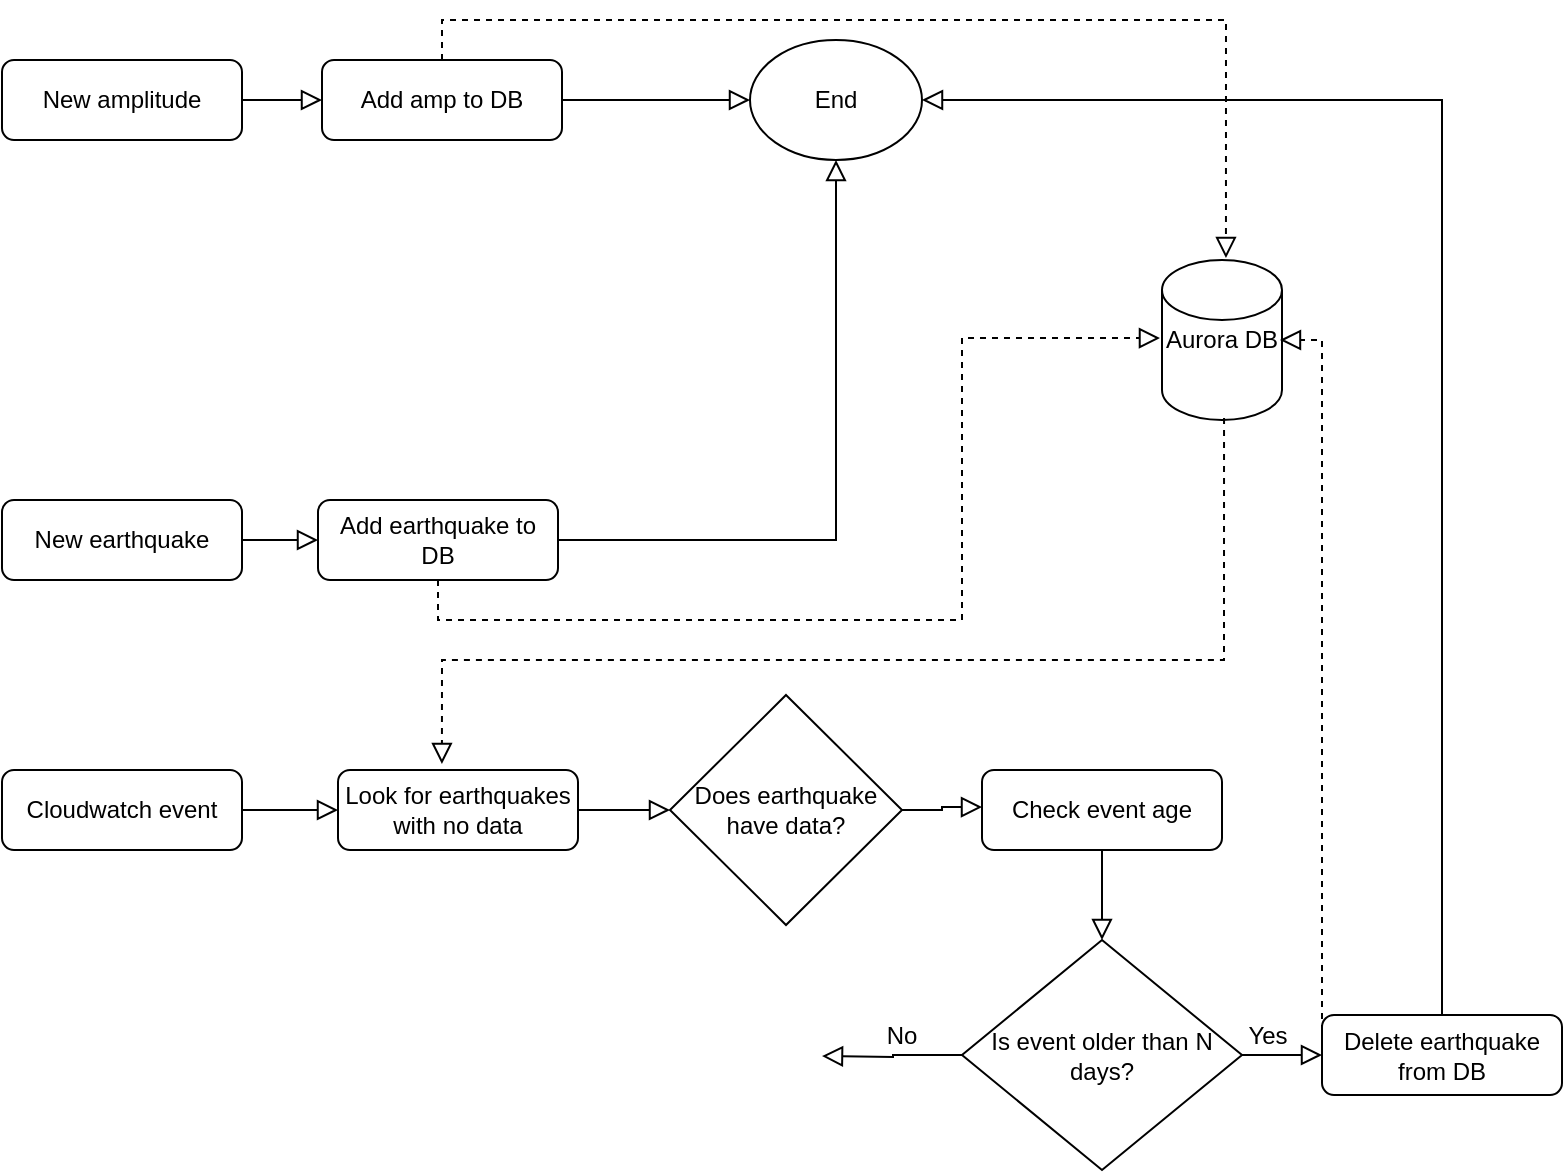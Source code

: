 <mxfile version="13.6.2" type="github">
  <diagram id="C5RBs43oDa-KdzZeNtuy" name="Page-1">
    <mxGraphModel dx="996" dy="741" grid="1" gridSize="10" guides="1" tooltips="1" connect="1" arrows="1" fold="1" page="1" pageScale="1" pageWidth="827" pageHeight="1169" math="0" shadow="0">
      <root>
        <mxCell id="WIyWlLk6GJQsqaUBKTNV-0" />
        <mxCell id="WIyWlLk6GJQsqaUBKTNV-1" parent="WIyWlLk6GJQsqaUBKTNV-0" />
        <mxCell id="WIyWlLk6GJQsqaUBKTNV-2" value="" style="rounded=0;html=1;jettySize=auto;orthogonalLoop=1;fontSize=11;endArrow=block;endFill=0;endSize=8;strokeWidth=1;shadow=0;labelBackgroundColor=none;edgeStyle=orthogonalEdgeStyle;exitX=1;exitY=0.5;exitDx=0;exitDy=0;entryX=0;entryY=0.5;entryDx=0;entryDy=0;" parent="WIyWlLk6GJQsqaUBKTNV-1" source="WIyWlLk6GJQsqaUBKTNV-3" target="w5Hn84-BvLbTgkOhz-22-0" edge="1">
          <mxGeometry relative="1" as="geometry">
            <mxPoint x="150" y="150" as="targetPoint" />
          </mxGeometry>
        </mxCell>
        <mxCell id="WIyWlLk6GJQsqaUBKTNV-3" value="New amplitude" style="rounded=1;whiteSpace=wrap;html=1;fontSize=12;glass=0;strokeWidth=1;shadow=0;" parent="WIyWlLk6GJQsqaUBKTNV-1" vertex="1">
          <mxGeometry x="40" y="40" width="120" height="40" as="geometry" />
        </mxCell>
        <mxCell id="WIyWlLk6GJQsqaUBKTNV-9" value="Yes" style="edgeStyle=orthogonalEdgeStyle;rounded=0;html=1;jettySize=auto;orthogonalLoop=1;fontSize=11;endArrow=block;endFill=0;endSize=8;strokeWidth=1;shadow=0;labelBackgroundColor=none;" parent="WIyWlLk6GJQsqaUBKTNV-1" target="WIyWlLk6GJQsqaUBKTNV-12" edge="1">
          <mxGeometry y="10" relative="1" as="geometry">
            <mxPoint as="offset" />
            <mxPoint x="270" y="330" as="sourcePoint" />
          </mxGeometry>
        </mxCell>
        <mxCell id="w5Hn84-BvLbTgkOhz-22-0" value="Add amp to DB" style="rounded=1;whiteSpace=wrap;html=1;fontSize=12;glass=0;strokeWidth=1;shadow=0;" vertex="1" parent="WIyWlLk6GJQsqaUBKTNV-1">
          <mxGeometry x="200" y="40" width="120" height="40" as="geometry" />
        </mxCell>
        <mxCell id="w5Hn84-BvLbTgkOhz-22-2" value="Aurora DB" style="shape=cylinder2;whiteSpace=wrap;html=1;boundedLbl=1;backgroundOutline=1;size=15;" vertex="1" parent="WIyWlLk6GJQsqaUBKTNV-1">
          <mxGeometry x="620" y="140" width="60" height="80" as="geometry" />
        </mxCell>
        <mxCell id="w5Hn84-BvLbTgkOhz-22-4" value="" style="edgeStyle=orthogonalEdgeStyle;rounded=0;html=1;jettySize=auto;orthogonalLoop=1;fontSize=11;endArrow=block;endFill=0;endSize=8;strokeWidth=1;shadow=0;labelBackgroundColor=none;exitX=0.5;exitY=0;exitDx=0;exitDy=0;entryX=0.533;entryY=-0.012;entryDx=0;entryDy=0;entryPerimeter=0;dashed=1;" edge="1" parent="WIyWlLk6GJQsqaUBKTNV-1" source="w5Hn84-BvLbTgkOhz-22-0" target="w5Hn84-BvLbTgkOhz-22-2">
          <mxGeometry y="10" relative="1" as="geometry">
            <mxPoint as="offset" />
            <mxPoint x="450" y="260" as="sourcePoint" />
            <mxPoint x="580" y="200" as="targetPoint" />
          </mxGeometry>
        </mxCell>
        <mxCell id="w5Hn84-BvLbTgkOhz-22-5" value="End" style="ellipse;whiteSpace=wrap;html=1;" vertex="1" parent="WIyWlLk6GJQsqaUBKTNV-1">
          <mxGeometry x="414" y="30" width="86" height="60" as="geometry" />
        </mxCell>
        <mxCell id="w5Hn84-BvLbTgkOhz-22-7" value="" style="rounded=0;html=1;jettySize=auto;orthogonalLoop=1;fontSize=11;endArrow=block;endFill=0;endSize=8;strokeWidth=1;shadow=0;labelBackgroundColor=none;edgeStyle=orthogonalEdgeStyle;exitX=1;exitY=0.5;exitDx=0;exitDy=0;entryX=0;entryY=0.5;entryDx=0;entryDy=0;" edge="1" parent="WIyWlLk6GJQsqaUBKTNV-1" source="w5Hn84-BvLbTgkOhz-22-0" target="w5Hn84-BvLbTgkOhz-22-5">
          <mxGeometry relative="1" as="geometry">
            <mxPoint x="360" y="59.5" as="sourcePoint" />
            <mxPoint x="400" y="59.5" as="targetPoint" />
          </mxGeometry>
        </mxCell>
        <mxCell id="w5Hn84-BvLbTgkOhz-22-8" value="New earthquake" style="rounded=1;whiteSpace=wrap;html=1;fontSize=12;glass=0;strokeWidth=1;shadow=0;" vertex="1" parent="WIyWlLk6GJQsqaUBKTNV-1">
          <mxGeometry x="40" y="260" width="120" height="40" as="geometry" />
        </mxCell>
        <mxCell id="w5Hn84-BvLbTgkOhz-22-9" value="Add earthquake to DB" style="rounded=1;whiteSpace=wrap;html=1;fontSize=12;glass=0;strokeWidth=1;shadow=0;" vertex="1" parent="WIyWlLk6GJQsqaUBKTNV-1">
          <mxGeometry x="198" y="260" width="120" height="40" as="geometry" />
        </mxCell>
        <mxCell id="w5Hn84-BvLbTgkOhz-22-10" value="" style="edgeStyle=orthogonalEdgeStyle;rounded=0;html=1;jettySize=auto;orthogonalLoop=1;fontSize=11;endArrow=block;endFill=0;endSize=8;strokeWidth=1;shadow=0;labelBackgroundColor=none;entryX=-0.017;entryY=0.488;entryDx=0;entryDy=0;entryPerimeter=0;dashed=1;exitX=0.5;exitY=1;exitDx=0;exitDy=0;" edge="1" parent="WIyWlLk6GJQsqaUBKTNV-1" source="w5Hn84-BvLbTgkOhz-22-9" target="w5Hn84-BvLbTgkOhz-22-2">
          <mxGeometry y="10" relative="1" as="geometry">
            <mxPoint as="offset" />
            <mxPoint x="258" y="310" as="sourcePoint" />
            <mxPoint x="310" y="249.04" as="targetPoint" />
            <Array as="points">
              <mxPoint x="258" y="320" />
              <mxPoint x="520" y="320" />
              <mxPoint x="520" y="179" />
            </Array>
          </mxGeometry>
        </mxCell>
        <mxCell id="w5Hn84-BvLbTgkOhz-22-11" value="" style="rounded=0;html=1;jettySize=auto;orthogonalLoop=1;fontSize=11;endArrow=block;endFill=0;endSize=8;strokeWidth=1;shadow=0;labelBackgroundColor=none;edgeStyle=orthogonalEdgeStyle;exitX=1;exitY=0.5;exitDx=0;exitDy=0;entryX=0;entryY=0.5;entryDx=0;entryDy=0;" edge="1" parent="WIyWlLk6GJQsqaUBKTNV-1" source="w5Hn84-BvLbTgkOhz-22-8" target="w5Hn84-BvLbTgkOhz-22-9">
          <mxGeometry relative="1" as="geometry">
            <mxPoint x="170" y="279.5" as="sourcePoint" />
            <mxPoint x="180" y="330" as="targetPoint" />
          </mxGeometry>
        </mxCell>
        <mxCell id="w5Hn84-BvLbTgkOhz-22-12" value="" style="rounded=0;html=1;jettySize=auto;orthogonalLoop=1;fontSize=11;endArrow=block;endFill=0;endSize=8;strokeWidth=1;shadow=0;labelBackgroundColor=none;edgeStyle=orthogonalEdgeStyle;exitX=1;exitY=0.5;exitDx=0;exitDy=0;entryX=0.5;entryY=1;entryDx=0;entryDy=0;" edge="1" parent="WIyWlLk6GJQsqaUBKTNV-1" source="w5Hn84-BvLbTgkOhz-22-9" target="w5Hn84-BvLbTgkOhz-22-5">
          <mxGeometry relative="1" as="geometry">
            <mxPoint x="360" y="279.5" as="sourcePoint" />
            <mxPoint x="454" y="279.5" as="targetPoint" />
          </mxGeometry>
        </mxCell>
        <mxCell id="w5Hn84-BvLbTgkOhz-22-13" value="Cloudwatch event" style="rounded=1;whiteSpace=wrap;html=1;fontSize=12;glass=0;strokeWidth=1;shadow=0;" vertex="1" parent="WIyWlLk6GJQsqaUBKTNV-1">
          <mxGeometry x="40" y="395" width="120" height="40" as="geometry" />
        </mxCell>
        <mxCell id="w5Hn84-BvLbTgkOhz-22-14" value="" style="rounded=0;html=1;jettySize=auto;orthogonalLoop=1;fontSize=11;endArrow=block;endFill=0;endSize=8;strokeWidth=1;shadow=0;labelBackgroundColor=none;edgeStyle=orthogonalEdgeStyle;exitX=1;exitY=0.5;exitDx=0;exitDy=0;entryX=0;entryY=0.5;entryDx=0;entryDy=0;" edge="1" parent="WIyWlLk6GJQsqaUBKTNV-1" source="w5Hn84-BvLbTgkOhz-22-13" target="w5Hn84-BvLbTgkOhz-22-15">
          <mxGeometry relative="1" as="geometry">
            <mxPoint x="170" y="414.5" as="sourcePoint" />
            <mxPoint x="200" y="415" as="targetPoint" />
          </mxGeometry>
        </mxCell>
        <mxCell id="w5Hn84-BvLbTgkOhz-22-15" value="Look for earthquakes with no data" style="rounded=1;whiteSpace=wrap;html=1;fontSize=12;glass=0;strokeWidth=1;shadow=0;" vertex="1" parent="WIyWlLk6GJQsqaUBKTNV-1">
          <mxGeometry x="208" y="395" width="120" height="40" as="geometry" />
        </mxCell>
        <mxCell id="w5Hn84-BvLbTgkOhz-22-18" value="Does earthquake have data?" style="rhombus;whiteSpace=wrap;html=1;" vertex="1" parent="WIyWlLk6GJQsqaUBKTNV-1">
          <mxGeometry x="374" y="357.5" width="116" height="115" as="geometry" />
        </mxCell>
        <mxCell id="w5Hn84-BvLbTgkOhz-22-19" value="" style="rounded=0;html=1;jettySize=auto;orthogonalLoop=1;fontSize=11;endArrow=block;endFill=0;endSize=8;strokeWidth=1;shadow=0;labelBackgroundColor=none;edgeStyle=orthogonalEdgeStyle;exitX=0.517;exitY=0.988;exitDx=0;exitDy=0;exitPerimeter=0;entryX=0.433;entryY=-0.075;entryDx=0;entryDy=0;entryPerimeter=0;dashed=1;" edge="1" parent="WIyWlLk6GJQsqaUBKTNV-1" source="w5Hn84-BvLbTgkOhz-22-2" target="w5Hn84-BvLbTgkOhz-22-15">
          <mxGeometry relative="1" as="geometry">
            <mxPoint x="780" y="350" as="sourcePoint" />
            <mxPoint x="260" y="310" as="targetPoint" />
            <Array as="points">
              <mxPoint x="651" y="340" />
              <mxPoint x="260" y="340" />
            </Array>
          </mxGeometry>
        </mxCell>
        <mxCell id="w5Hn84-BvLbTgkOhz-22-20" value="" style="rounded=0;html=1;jettySize=auto;orthogonalLoop=1;fontSize=11;endArrow=block;endFill=0;endSize=8;strokeWidth=1;shadow=0;labelBackgroundColor=none;edgeStyle=orthogonalEdgeStyle;exitX=1;exitY=0.5;exitDx=0;exitDy=0;entryX=0;entryY=0.5;entryDx=0;entryDy=0;" edge="1" parent="WIyWlLk6GJQsqaUBKTNV-1" source="w5Hn84-BvLbTgkOhz-22-15" target="w5Hn84-BvLbTgkOhz-22-18">
          <mxGeometry relative="1" as="geometry">
            <mxPoint x="340" y="419.5" as="sourcePoint" />
            <mxPoint x="434" y="419.5" as="targetPoint" />
          </mxGeometry>
        </mxCell>
        <mxCell id="w5Hn84-BvLbTgkOhz-22-21" value="" style="rounded=0;html=1;jettySize=auto;orthogonalLoop=1;fontSize=11;endArrow=block;endFill=0;endSize=8;strokeWidth=1;shadow=0;labelBackgroundColor=none;edgeStyle=orthogonalEdgeStyle;exitX=1;exitY=0.5;exitDx=0;exitDy=0;entryX=0;entryY=0.463;entryDx=0;entryDy=0;entryPerimeter=0;" edge="1" parent="WIyWlLk6GJQsqaUBKTNV-1" source="w5Hn84-BvLbTgkOhz-22-18" target="w5Hn84-BvLbTgkOhz-22-22">
          <mxGeometry relative="1" as="geometry">
            <mxPoint x="530" y="415" as="sourcePoint" />
            <mxPoint x="530" y="415" as="targetPoint" />
          </mxGeometry>
        </mxCell>
        <mxCell id="w5Hn84-BvLbTgkOhz-22-22" value="Check event age" style="rounded=1;whiteSpace=wrap;html=1;fontSize=12;glass=0;strokeWidth=1;shadow=0;" vertex="1" parent="WIyWlLk6GJQsqaUBKTNV-1">
          <mxGeometry x="530" y="395" width="120" height="40" as="geometry" />
        </mxCell>
        <mxCell id="w5Hn84-BvLbTgkOhz-22-23" value="Is event older than N days?" style="rhombus;whiteSpace=wrap;html=1;" vertex="1" parent="WIyWlLk6GJQsqaUBKTNV-1">
          <mxGeometry x="520" y="480" width="140" height="115" as="geometry" />
        </mxCell>
        <mxCell id="w5Hn84-BvLbTgkOhz-22-24" value="" style="rounded=0;html=1;jettySize=auto;orthogonalLoop=1;fontSize=11;endArrow=block;endFill=0;endSize=8;strokeWidth=1;shadow=0;labelBackgroundColor=none;edgeStyle=orthogonalEdgeStyle;exitX=0.5;exitY=1;exitDx=0;exitDy=0;entryX=0.5;entryY=0;entryDx=0;entryDy=0;" edge="1" parent="WIyWlLk6GJQsqaUBKTNV-1" source="w5Hn84-BvLbTgkOhz-22-22" target="w5Hn84-BvLbTgkOhz-22-23">
          <mxGeometry relative="1" as="geometry">
            <mxPoint x="650" y="472.5" as="sourcePoint" />
            <mxPoint x="698" y="472.5" as="targetPoint" />
          </mxGeometry>
        </mxCell>
        <mxCell id="w5Hn84-BvLbTgkOhz-22-26" value="Delete earthquake from DB" style="rounded=1;whiteSpace=wrap;html=1;fontSize=12;glass=0;strokeWidth=1;shadow=0;" vertex="1" parent="WIyWlLk6GJQsqaUBKTNV-1">
          <mxGeometry x="700" y="517.5" width="120" height="40" as="geometry" />
        </mxCell>
        <mxCell id="w5Hn84-BvLbTgkOhz-22-28" value="" style="rounded=0;html=1;jettySize=auto;orthogonalLoop=1;fontSize=11;endArrow=block;endFill=0;endSize=8;strokeWidth=1;shadow=0;labelBackgroundColor=none;edgeStyle=orthogonalEdgeStyle;exitX=1;exitY=0.5;exitDx=0;exitDy=0;entryX=0;entryY=0.5;entryDx=0;entryDy=0;" edge="1" parent="WIyWlLk6GJQsqaUBKTNV-1" source="w5Hn84-BvLbTgkOhz-22-23" target="w5Hn84-BvLbTgkOhz-22-26">
          <mxGeometry relative="1" as="geometry">
            <mxPoint x="630" y="580" as="sourcePoint" />
            <mxPoint x="724" y="580" as="targetPoint" />
          </mxGeometry>
        </mxCell>
        <mxCell id="w5Hn84-BvLbTgkOhz-22-29" value="" style="edgeStyle=orthogonalEdgeStyle;rounded=0;html=1;jettySize=auto;orthogonalLoop=1;fontSize=11;endArrow=block;endFill=0;endSize=8;strokeWidth=1;shadow=0;labelBackgroundColor=none;entryX=0.983;entryY=0.5;entryDx=0;entryDy=0;entryPerimeter=0;dashed=1;exitX=0;exitY=0.5;exitDx=0;exitDy=0;" edge="1" parent="WIyWlLk6GJQsqaUBKTNV-1" source="w5Hn84-BvLbTgkOhz-22-26" target="w5Hn84-BvLbTgkOhz-22-2">
          <mxGeometry y="10" relative="1" as="geometry">
            <mxPoint as="offset" />
            <mxPoint x="530" y="337.5" as="sourcePoint" />
            <mxPoint x="890.98" y="216.54" as="targetPoint" />
            <Array as="points">
              <mxPoint x="700" y="180" />
            </Array>
          </mxGeometry>
        </mxCell>
        <mxCell id="w5Hn84-BvLbTgkOhz-22-30" value="" style="rounded=0;html=1;jettySize=auto;orthogonalLoop=1;fontSize=11;endArrow=block;endFill=0;endSize=8;strokeWidth=1;shadow=0;labelBackgroundColor=none;edgeStyle=orthogonalEdgeStyle;exitX=0.5;exitY=0;exitDx=0;exitDy=0;entryX=1;entryY=0.5;entryDx=0;entryDy=0;" edge="1" parent="WIyWlLk6GJQsqaUBKTNV-1" source="w5Hn84-BvLbTgkOhz-22-26" target="w5Hn84-BvLbTgkOhz-22-5">
          <mxGeometry relative="1" as="geometry">
            <mxPoint x="660" y="430" as="sourcePoint" />
            <mxPoint x="770" y="50" as="targetPoint" />
          </mxGeometry>
        </mxCell>
        <mxCell id="w5Hn84-BvLbTgkOhz-22-31" value="" style="rounded=0;html=1;jettySize=auto;orthogonalLoop=1;fontSize=11;endArrow=block;endFill=0;endSize=8;strokeWidth=1;shadow=0;labelBackgroundColor=none;edgeStyle=orthogonalEdgeStyle;exitX=0;exitY=0.5;exitDx=0;exitDy=0;" edge="1" parent="WIyWlLk6GJQsqaUBKTNV-1" source="w5Hn84-BvLbTgkOhz-22-23">
          <mxGeometry relative="1" as="geometry">
            <mxPoint x="444" y="557.5" as="sourcePoint" />
            <mxPoint x="450" y="538" as="targetPoint" />
          </mxGeometry>
        </mxCell>
        <mxCell id="w5Hn84-BvLbTgkOhz-22-32" value="Yes" style="text;html=1;strokeColor=none;fillColor=none;align=center;verticalAlign=middle;whiteSpace=wrap;rounded=0;" vertex="1" parent="WIyWlLk6GJQsqaUBKTNV-1">
          <mxGeometry x="653" y="517.5" width="40" height="20" as="geometry" />
        </mxCell>
        <mxCell id="w5Hn84-BvLbTgkOhz-22-33" value="No" style="text;html=1;strokeColor=none;fillColor=none;align=center;verticalAlign=middle;whiteSpace=wrap;rounded=0;" vertex="1" parent="WIyWlLk6GJQsqaUBKTNV-1">
          <mxGeometry x="470" y="517.5" width="40" height="20" as="geometry" />
        </mxCell>
      </root>
    </mxGraphModel>
  </diagram>
</mxfile>
